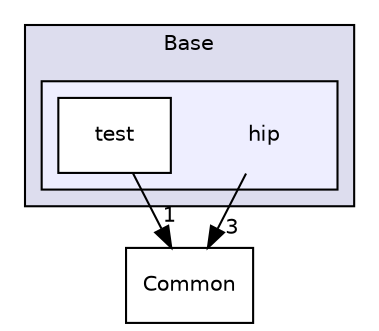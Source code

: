 digraph "/home/travis/build/AliceO2Group/AliceO2/GPU/GPUTracking/Base/hip" {
  bgcolor=transparent;
  compound=true
  node [ fontsize="10", fontname="Helvetica"];
  edge [ labelfontsize="10", labelfontname="Helvetica"];
  subgraph clusterdir_442920581a03c66cf8c08ae559108050 {
    graph [ bgcolor="#ddddee", pencolor="black", label="Base" fontname="Helvetica", fontsize="10", URL="dir_442920581a03c66cf8c08ae559108050.html"]
  subgraph clusterdir_236e6b352f5b490d1495933397d231fa {
    graph [ bgcolor="#eeeeff", pencolor="black", label="" URL="dir_236e6b352f5b490d1495933397d231fa.html"];
    dir_236e6b352f5b490d1495933397d231fa [shape=plaintext label="hip"];
    dir_3eb150c48031404b05c6712bd0ce22a8 [shape=box label="test" color="black" fillcolor="white" style="filled" URL="dir_3eb150c48031404b05c6712bd0ce22a8.html"];
  }
  }
  dir_ba48ca66118492a4424f86e9da0f6902 [shape=box label="Common" URL="dir_ba48ca66118492a4424f86e9da0f6902.html"];
  dir_3eb150c48031404b05c6712bd0ce22a8->dir_ba48ca66118492a4424f86e9da0f6902 [headlabel="1", labeldistance=1.5 headhref="dir_000738_000733.html"];
  dir_236e6b352f5b490d1495933397d231fa->dir_ba48ca66118492a4424f86e9da0f6902 [headlabel="3", labeldistance=1.5 headhref="dir_000737_000733.html"];
}
